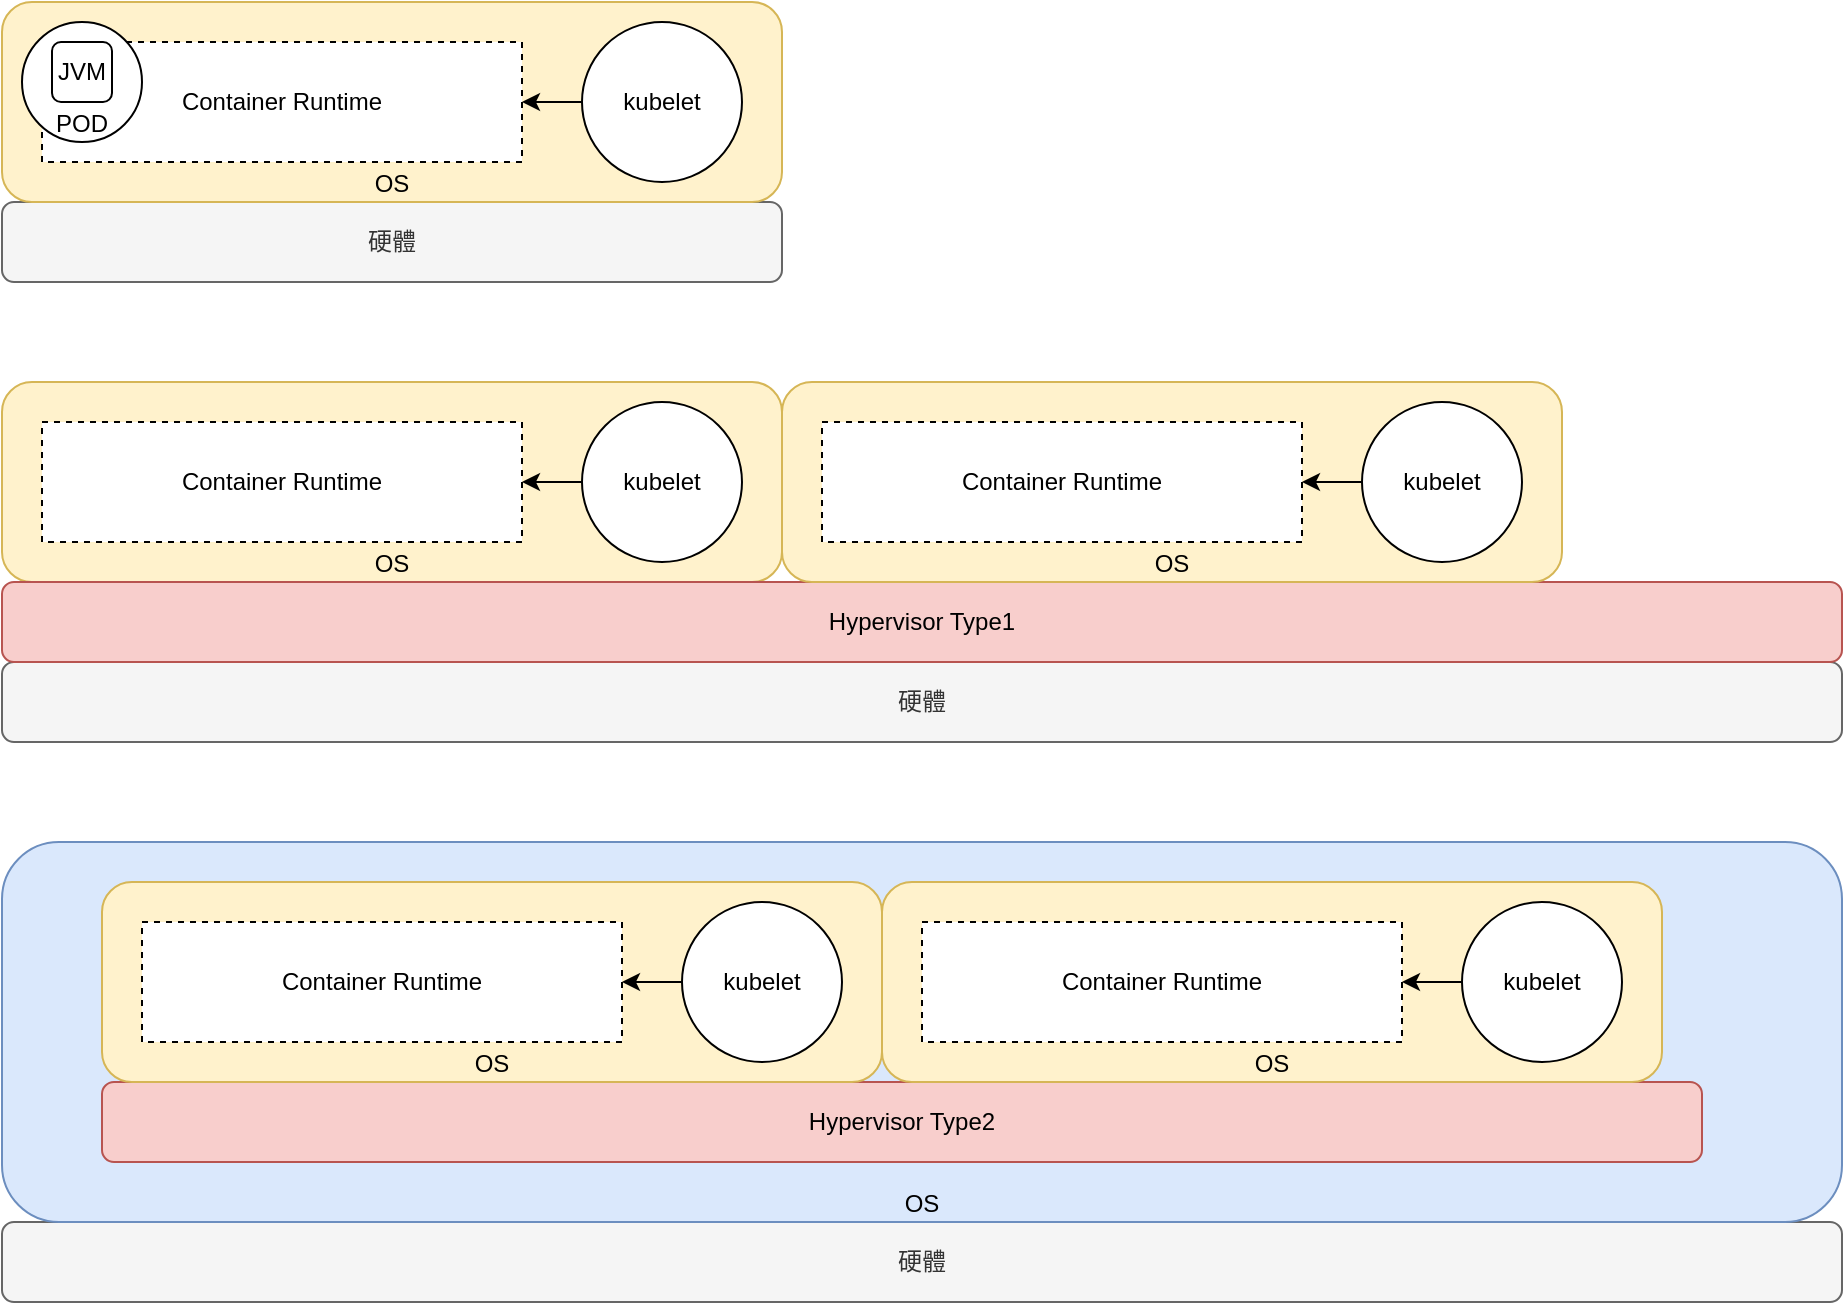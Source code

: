 <mxfile version="21.6.1" type="device" pages="4">
  <diagram name="arch" id="-KirV5rSnn0O_uOH8wh8">
    <mxGraphModel dx="1026" dy="683" grid="1" gridSize="10" guides="1" tooltips="1" connect="1" arrows="1" fold="1" page="1" pageScale="1" pageWidth="850" pageHeight="1100" math="0" shadow="0">
      <root>
        <mxCell id="0" />
        <mxCell id="1" parent="0" />
        <mxCell id="qZ7b4dR07-6MLqyqRAgD-2" value="硬體" style="rounded=1;whiteSpace=wrap;html=1;fillColor=#f5f5f5;fontColor=#333333;strokeColor=#666666;" parent="1" vertex="1">
          <mxGeometry x="40" y="140" width="390" height="40" as="geometry" />
        </mxCell>
        <mxCell id="qZ7b4dR07-6MLqyqRAgD-3" value="OS" style="rounded=1;whiteSpace=wrap;html=1;verticalAlign=bottom;fillColor=#fff2cc;strokeColor=#d6b656;" parent="1" vertex="1">
          <mxGeometry x="40" y="40" width="390" height="100" as="geometry" />
        </mxCell>
        <mxCell id="qZ7b4dR07-6MLqyqRAgD-6" style="edgeStyle=orthogonalEdgeStyle;rounded=0;orthogonalLoop=1;jettySize=auto;html=1;entryX=1;entryY=0.5;entryDx=0;entryDy=0;" parent="1" source="qZ7b4dR07-6MLqyqRAgD-4" target="qZ7b4dR07-6MLqyqRAgD-5" edge="1">
          <mxGeometry relative="1" as="geometry" />
        </mxCell>
        <mxCell id="qZ7b4dR07-6MLqyqRAgD-4" value="kubelet" style="ellipse;whiteSpace=wrap;html=1;aspect=fixed;" parent="1" vertex="1">
          <mxGeometry x="330" y="50" width="80" height="80" as="geometry" />
        </mxCell>
        <mxCell id="qZ7b4dR07-6MLqyqRAgD-5" value="Container Runtime" style="rounded=0;whiteSpace=wrap;html=1;dashed=1;" parent="1" vertex="1">
          <mxGeometry x="60" y="60" width="240" height="60" as="geometry" />
        </mxCell>
        <mxCell id="qZ7b4dR07-6MLqyqRAgD-7" value="硬體" style="rounded=1;whiteSpace=wrap;html=1;fillColor=#f5f5f5;fontColor=#333333;strokeColor=#666666;" parent="1" vertex="1">
          <mxGeometry x="40" y="370" width="920" height="40" as="geometry" />
        </mxCell>
        <mxCell id="qZ7b4dR07-6MLqyqRAgD-8" value="OS" style="rounded=1;whiteSpace=wrap;html=1;verticalAlign=bottom;fillColor=#fff2cc;strokeColor=#d6b656;" parent="1" vertex="1">
          <mxGeometry x="40" y="230" width="390" height="100" as="geometry" />
        </mxCell>
        <mxCell id="qZ7b4dR07-6MLqyqRAgD-9" style="edgeStyle=orthogonalEdgeStyle;rounded=0;orthogonalLoop=1;jettySize=auto;html=1;entryX=1;entryY=0.5;entryDx=0;entryDy=0;" parent="1" source="qZ7b4dR07-6MLqyqRAgD-10" target="qZ7b4dR07-6MLqyqRAgD-11" edge="1">
          <mxGeometry relative="1" as="geometry" />
        </mxCell>
        <mxCell id="qZ7b4dR07-6MLqyqRAgD-10" value="kubelet" style="ellipse;whiteSpace=wrap;html=1;aspect=fixed;" parent="1" vertex="1">
          <mxGeometry x="330" y="240" width="80" height="80" as="geometry" />
        </mxCell>
        <mxCell id="qZ7b4dR07-6MLqyqRAgD-11" value="Container Runtime" style="rounded=0;whiteSpace=wrap;html=1;dashed=1;" parent="1" vertex="1">
          <mxGeometry x="60" y="250" width="240" height="60" as="geometry" />
        </mxCell>
        <mxCell id="qZ7b4dR07-6MLqyqRAgD-12" value="Hypervisor Type1" style="rounded=1;whiteSpace=wrap;html=1;fillColor=#f8cecc;strokeColor=#b85450;" parent="1" vertex="1">
          <mxGeometry x="40" y="330" width="920" height="40" as="geometry" />
        </mxCell>
        <mxCell id="qZ7b4dR07-6MLqyqRAgD-13" value="OS" style="rounded=1;whiteSpace=wrap;html=1;verticalAlign=bottom;fillColor=#fff2cc;strokeColor=#d6b656;" parent="1" vertex="1">
          <mxGeometry x="430" y="230" width="390" height="100" as="geometry" />
        </mxCell>
        <mxCell id="qZ7b4dR07-6MLqyqRAgD-14" style="edgeStyle=orthogonalEdgeStyle;rounded=0;orthogonalLoop=1;jettySize=auto;html=1;entryX=1;entryY=0.5;entryDx=0;entryDy=0;" parent="1" source="qZ7b4dR07-6MLqyqRAgD-15" target="qZ7b4dR07-6MLqyqRAgD-16" edge="1">
          <mxGeometry relative="1" as="geometry" />
        </mxCell>
        <mxCell id="qZ7b4dR07-6MLqyqRAgD-15" value="kubelet" style="ellipse;whiteSpace=wrap;html=1;aspect=fixed;" parent="1" vertex="1">
          <mxGeometry x="720" y="240" width="80" height="80" as="geometry" />
        </mxCell>
        <mxCell id="qZ7b4dR07-6MLqyqRAgD-16" value="Container Runtime" style="rounded=0;whiteSpace=wrap;html=1;dashed=1;" parent="1" vertex="1">
          <mxGeometry x="450" y="250" width="240" height="60" as="geometry" />
        </mxCell>
        <mxCell id="qZ7b4dR07-6MLqyqRAgD-17" value="硬體" style="rounded=1;whiteSpace=wrap;html=1;fillColor=#f5f5f5;fontColor=#333333;strokeColor=#666666;" parent="1" vertex="1">
          <mxGeometry x="40" y="650" width="920" height="40" as="geometry" />
        </mxCell>
        <mxCell id="qZ7b4dR07-6MLqyqRAgD-18" value="OS" style="rounded=1;whiteSpace=wrap;html=1;verticalAlign=bottom;fillColor=#dae8fc;strokeColor=#6c8ebf;" parent="1" vertex="1">
          <mxGeometry x="40" y="460" width="920" height="190" as="geometry" />
        </mxCell>
        <mxCell id="qZ7b4dR07-6MLqyqRAgD-19" value="Hypervisor Type2" style="rounded=1;whiteSpace=wrap;html=1;fillColor=#f8cecc;strokeColor=#b85450;" parent="1" vertex="1">
          <mxGeometry x="90" y="580" width="800" height="40" as="geometry" />
        </mxCell>
        <mxCell id="qZ7b4dR07-6MLqyqRAgD-27" value="OS" style="rounded=1;whiteSpace=wrap;html=1;verticalAlign=bottom;fillColor=#fff2cc;strokeColor=#d6b656;" parent="1" vertex="1">
          <mxGeometry x="90" y="480" width="390" height="100" as="geometry" />
        </mxCell>
        <mxCell id="qZ7b4dR07-6MLqyqRAgD-28" style="edgeStyle=orthogonalEdgeStyle;rounded=0;orthogonalLoop=1;jettySize=auto;html=1;entryX=1;entryY=0.5;entryDx=0;entryDy=0;" parent="1" source="qZ7b4dR07-6MLqyqRAgD-29" target="qZ7b4dR07-6MLqyqRAgD-30" edge="1">
          <mxGeometry relative="1" as="geometry" />
        </mxCell>
        <mxCell id="qZ7b4dR07-6MLqyqRAgD-29" value="kubelet" style="ellipse;whiteSpace=wrap;html=1;aspect=fixed;" parent="1" vertex="1">
          <mxGeometry x="380" y="490" width="80" height="80" as="geometry" />
        </mxCell>
        <mxCell id="qZ7b4dR07-6MLqyqRAgD-30" value="Container Runtime" style="rounded=0;whiteSpace=wrap;html=1;dashed=1;" parent="1" vertex="1">
          <mxGeometry x="110" y="500" width="240" height="60" as="geometry" />
        </mxCell>
        <mxCell id="qZ7b4dR07-6MLqyqRAgD-31" value="OS" style="rounded=1;whiteSpace=wrap;html=1;verticalAlign=bottom;fillColor=#fff2cc;strokeColor=#d6b656;" parent="1" vertex="1">
          <mxGeometry x="480" y="480" width="390" height="100" as="geometry" />
        </mxCell>
        <mxCell id="qZ7b4dR07-6MLqyqRAgD-32" style="edgeStyle=orthogonalEdgeStyle;rounded=0;orthogonalLoop=1;jettySize=auto;html=1;entryX=1;entryY=0.5;entryDx=0;entryDy=0;" parent="1" source="qZ7b4dR07-6MLqyqRAgD-33" target="qZ7b4dR07-6MLqyqRAgD-34" edge="1">
          <mxGeometry relative="1" as="geometry" />
        </mxCell>
        <mxCell id="qZ7b4dR07-6MLqyqRAgD-33" value="kubelet" style="ellipse;whiteSpace=wrap;html=1;aspect=fixed;" parent="1" vertex="1">
          <mxGeometry x="770" y="490" width="80" height="80" as="geometry" />
        </mxCell>
        <mxCell id="qZ7b4dR07-6MLqyqRAgD-34" value="Container Runtime" style="rounded=0;whiteSpace=wrap;html=1;dashed=1;" parent="1" vertex="1">
          <mxGeometry x="500" y="500" width="240" height="60" as="geometry" />
        </mxCell>
        <mxCell id="SOJvvQOjMIdvX7NukxvE-1" value="POD" style="ellipse;whiteSpace=wrap;html=1;aspect=fixed;verticalAlign=bottom;" parent="1" vertex="1">
          <mxGeometry x="50" y="50" width="60" height="60" as="geometry" />
        </mxCell>
        <mxCell id="SOJvvQOjMIdvX7NukxvE-2" value="JVM" style="rounded=1;whiteSpace=wrap;html=1;" parent="1" vertex="1">
          <mxGeometry x="65" y="60" width="30" height="30" as="geometry" />
        </mxCell>
      </root>
    </mxGraphModel>
  </diagram>
  <diagram id="-zS7mB1ibYVWO5ZkE7Dm" name="cgroup">
    <mxGraphModel dx="1026" dy="683" grid="1" gridSize="10" guides="1" tooltips="1" connect="1" arrows="1" fold="1" page="1" pageScale="1" pageWidth="850" pageHeight="1100" math="0" shadow="0">
      <root>
        <mxCell id="0" />
        <mxCell id="1" parent="0" />
        <mxCell id="Y84D9db3C8Q2uy9DSVId-1" value="OS (Linux)" style="rounded=1;whiteSpace=wrap;html=1;verticalAlign=bottom;" parent="1" vertex="1">
          <mxGeometry x="40" y="40" width="670" height="410" as="geometry" />
        </mxCell>
        <mxCell id="Y84D9db3C8Q2uy9DSVId-2" style="edgeStyle=orthogonalEdgeStyle;rounded=0;orthogonalLoop=1;jettySize=auto;html=1;entryX=1;entryY=0.5;entryDx=0;entryDy=0;" parent="1" source="Y84D9db3C8Q2uy9DSVId-3" target="Y84D9db3C8Q2uy9DSVId-4" edge="1">
          <mxGeometry relative="1" as="geometry" />
        </mxCell>
        <mxCell id="7OnaUsWsBi1nb-uamwik-3" value="控制" style="edgeLabel;html=1;align=center;verticalAlign=middle;resizable=0;points=[];" parent="Y84D9db3C8Q2uy9DSVId-2" vertex="1" connectable="0">
          <mxGeometry x="0.245" y="1" relative="1" as="geometry">
            <mxPoint as="offset" />
          </mxGeometry>
        </mxCell>
        <mxCell id="Y84D9db3C8Q2uy9DSVId-3" value="kubelet" style="ellipse;whiteSpace=wrap;html=1;aspect=fixed;" parent="1" vertex="1">
          <mxGeometry x="550" y="70" width="80" height="80" as="geometry" />
        </mxCell>
        <mxCell id="Y84D9db3C8Q2uy9DSVId-4" value="Container Runtime" style="rounded=0;whiteSpace=wrap;html=1;dashed=1;" parent="1" vertex="1">
          <mxGeometry x="100" y="90" width="240" height="60" as="geometry" />
        </mxCell>
        <mxCell id="Y84D9db3C8Q2uy9DSVId-13" value="cgroup" style="rounded=0;whiteSpace=wrap;html=1;verticalAlign=bottom;" parent="1" vertex="1">
          <mxGeometry x="100" y="240" width="560" height="170" as="geometry" />
        </mxCell>
        <mxCell id="Y84D9db3C8Q2uy9DSVId-14" value="memory" style="rounded=1;whiteSpace=wrap;html=1;" parent="1" vertex="1">
          <mxGeometry x="140" y="260" width="340" height="30" as="geometry" />
        </mxCell>
        <mxCell id="Y84D9db3C8Q2uy9DSVId-15" value="kubepod....." style="rounded=1;whiteSpace=wrap;html=1;" parent="1" vertex="1">
          <mxGeometry x="180" y="300" width="300" height="30" as="geometry" />
        </mxCell>
        <mxCell id="Y84D9db3C8Q2uy9DSVId-16" value="pod..." style="rounded=1;whiteSpace=wrap;html=1;" parent="1" vertex="1">
          <mxGeometry x="200" y="340" width="280" height="30" as="geometry" />
        </mxCell>
        <mxCell id="Y84D9db3C8Q2uy9DSVId-18" style="edgeStyle=orthogonalEdgeStyle;rounded=0;orthogonalLoop=1;jettySize=auto;html=1;entryX=0.75;entryY=0;entryDx=0;entryDy=0;" parent="1" source="Y84D9db3C8Q2uy9DSVId-17" target="Y84D9db3C8Q2uy9DSVId-16" edge="1">
          <mxGeometry relative="1" as="geometry">
            <Array as="points">
              <mxPoint x="310" y="210" />
              <mxPoint x="410" y="210" />
            </Array>
          </mxGeometry>
        </mxCell>
        <mxCell id="7OnaUsWsBi1nb-uamwik-1" value="屬於某個 group" style="edgeLabel;html=1;align=center;verticalAlign=middle;resizable=0;points=[];" parent="Y84D9db3C8Q2uy9DSVId-18" vertex="1" connectable="0">
          <mxGeometry x="-0.267" y="-2" relative="1" as="geometry">
            <mxPoint as="offset" />
          </mxGeometry>
        </mxCell>
        <mxCell id="Y84D9db3C8Q2uy9DSVId-17" value="Container" style="ellipse;whiteSpace=wrap;html=1;aspect=fixed;" parent="1" vertex="1">
          <mxGeometry x="280" y="110" width="60" height="60" as="geometry" />
        </mxCell>
      </root>
    </mxGraphModel>
  </diagram>
  <diagram id="CHximwGZuRMxZ0nLkLvO" name="node">
    <mxGraphModel dx="1026" dy="683" grid="1" gridSize="10" guides="1" tooltips="1" connect="1" arrows="1" fold="1" page="1" pageScale="1" pageWidth="850" pageHeight="1100" math="0" shadow="0">
      <root>
        <mxCell id="0" />
        <mxCell id="1" parent="0" />
        <mxCell id="ToNqjULNQOdZQ2IrGdI9-5" value="Node Capacity" style="rounded=0;whiteSpace=wrap;html=1;dashed=1;fillColor=#f5f5f5;fontColor=#333333;strokeColor=#666666;verticalAlign=top;align=left;fontSize=15;" vertex="1" parent="1">
          <mxGeometry x="40" y="40" width="490" height="360" as="geometry" />
        </mxCell>
        <mxCell id="9OzYbw1WETUTkEBczVck-1" value="allocatable&lt;br&gt;&lt;br&gt;65613256Ki" style="rounded=1;whiteSpace=wrap;html=1;fontSize=20;" parent="1" vertex="1">
          <mxGeometry x="30" y="520" width="420" height="150" as="geometry" />
        </mxCell>
        <mxCell id="9OzYbw1WETUTkEBczVck-2" value="eviction &lt;br&gt;threshold&lt;br&gt;&lt;br&gt;100m" style="rounded=1;whiteSpace=wrap;html=1;fontSize=20;fillColor=#f8cecc;strokeColor=#b85450;" parent="1" vertex="1">
          <mxGeometry x="450" y="520" width="110" height="150" as="geometry" />
        </mxCell>
        <mxCell id="9OzYbw1WETUTkEBczVck-3" value="" style="endArrow=classic;html=1;rounded=0;" parent="1" edge="1">
          <mxGeometry width="50" height="50" relative="1" as="geometry">
            <mxPoint x="30" y="480" as="sourcePoint" />
            <mxPoint x="550" y="480" as="targetPoint" />
          </mxGeometry>
        </mxCell>
        <mxCell id="9OzYbw1WETUTkEBczVck-4" value="65715656Ki" style="edgeLabel;html=1;align=center;verticalAlign=middle;resizable=0;points=[];fontSize=20;" parent="9OzYbw1WETUTkEBczVck-3" vertex="1" connectable="0">
          <mxGeometry x="0.332" y="4" relative="1" as="geometry">
            <mxPoint x="-83" y="-16" as="offset" />
          </mxGeometry>
        </mxCell>
        <mxCell id="ToNqjULNQOdZQ2IrGdI9-1" value="allocatable&lt;br style=&quot;font-size: 20px;&quot;&gt;(available for pods)" style="rounded=0;whiteSpace=wrap;html=1;fillColor=#dae8fc;strokeColor=#6c8ebf;fontSize=20;" vertex="1" parent="1">
          <mxGeometry x="80" y="80" width="390" height="200" as="geometry" />
        </mxCell>
        <mxCell id="ToNqjULNQOdZQ2IrGdI9-2" value="kube-reserved" style="rounded=0;whiteSpace=wrap;html=1;" vertex="1" parent="1">
          <mxGeometry x="80" y="280" width="130" height="100" as="geometry" />
        </mxCell>
        <mxCell id="ToNqjULNQOdZQ2IrGdI9-3" value="system-reserved" style="rounded=0;whiteSpace=wrap;html=1;" vertex="1" parent="1">
          <mxGeometry x="210" y="280" width="130" height="100" as="geometry" />
        </mxCell>
        <mxCell id="ToNqjULNQOdZQ2IrGdI9-4" value="eviction-threshold" style="rounded=0;whiteSpace=wrap;html=1;" vertex="1" parent="1">
          <mxGeometry x="340" y="280" width="130" height="100" as="geometry" />
        </mxCell>
      </root>
    </mxGraphModel>
  </diagram>
  <diagram id="YthgTlmG2dyta3SHfsKd" name="flow">
    <mxGraphModel dx="1026" dy="683" grid="1" gridSize="10" guides="1" tooltips="1" connect="1" arrows="1" fold="1" page="1" pageScale="1" pageWidth="850" pageHeight="1100" math="0" shadow="0">
      <root>
        <mxCell id="0" />
        <mxCell id="1" parent="0" />
        <mxCell id="1sW7X9zmPKK5DPPweH0U-1" style="edgeStyle=orthogonalEdgeStyle;rounded=0;orthogonalLoop=1;jettySize=auto;html=1;fontSize=13;fontStyle=0" parent="1" source="1sW7X9zmPKK5DPPweH0U-2" target="1sW7X9zmPKK5DPPweH0U-6" edge="1">
          <mxGeometry relative="1" as="geometry" />
        </mxCell>
        <mxCell id="1sW7X9zmPKK5DPPweH0U-2" value="Pod 中的 Container 試著分配 (Allocate) 更多的記憶體" style="rounded=1;whiteSpace=wrap;html=1;fillColor=#fff2cc;strokeColor=#d6b656;fontSize=13;fontStyle=0" parent="1" vertex="1">
          <mxGeometry x="160" y="92.5" width="170" height="85" as="geometry" />
        </mxCell>
        <mxCell id="1sW7X9zmPKK5DPPweH0U-3" value="Yes" style="edgeStyle=orthogonalEdgeStyle;rounded=0;orthogonalLoop=1;jettySize=auto;html=1;entryX=0.5;entryY=0;entryDx=0;entryDy=0;fontSize=13;fontStyle=0" parent="1" source="1sW7X9zmPKK5DPPweH0U-6" target="1sW7X9zmPKK5DPPweH0U-10" edge="1">
          <mxGeometry x="-0.351" y="5" relative="1" as="geometry">
            <mxPoint as="offset" />
          </mxGeometry>
        </mxCell>
        <mxCell id="1sW7X9zmPKK5DPPweH0U-4" style="edgeStyle=orthogonalEdgeStyle;rounded=0;orthogonalLoop=1;jettySize=auto;html=1;entryX=0.5;entryY=0;entryDx=0;entryDy=0;fontSize=13;fontStyle=0" parent="1" source="1sW7X9zmPKK5DPPweH0U-6" target="1sW7X9zmPKK5DPPweH0U-17" edge="1">
          <mxGeometry relative="1" as="geometry" />
        </mxCell>
        <mxCell id="1sW7X9zmPKK5DPPweH0U-5" value="No" style="edgeLabel;html=1;align=center;verticalAlign=middle;resizable=0;points=[];fontSize=13;fontStyle=0" parent="1sW7X9zmPKK5DPPweH0U-4" vertex="1" connectable="0">
          <mxGeometry x="-0.702" relative="1" as="geometry">
            <mxPoint as="offset" />
          </mxGeometry>
        </mxCell>
        <mxCell id="1sW7X9zmPKK5DPPweH0U-6" value="Runtime (如 JVM),&lt;br style=&quot;font-size: 13px;&quot;&gt;是否有限制 max heap limit?" style="rhombus;whiteSpace=wrap;html=1;fillColor=#dae8fc;strokeColor=#6c8ebf;fontSize=13;fontStyle=0" parent="1" vertex="1">
          <mxGeometry x="420" y="40" width="200" height="190" as="geometry" />
        </mxCell>
        <mxCell id="1sW7X9zmPKK5DPPweH0U-7" value="" style="edgeStyle=orthogonalEdgeStyle;rounded=0;orthogonalLoop=1;jettySize=auto;html=1;fontSize=13;fontStyle=0" parent="1" source="1sW7X9zmPKK5DPPweH0U-10" target="1sW7X9zmPKK5DPPweH0U-11" edge="1">
          <mxGeometry relative="1" as="geometry">
            <Array as="points">
              <mxPoint x="930" y="305" />
            </Array>
          </mxGeometry>
        </mxCell>
        <mxCell id="1sW7X9zmPKK5DPPweH0U-8" style="edgeStyle=orthogonalEdgeStyle;rounded=0;orthogonalLoop=1;jettySize=auto;html=1;entryX=0.5;entryY=0;entryDx=0;entryDy=0;fontSize=13;fontStyle=0" parent="1" source="1sW7X9zmPKK5DPPweH0U-10" target="1sW7X9zmPKK5DPPweH0U-17" edge="1">
          <mxGeometry relative="1" as="geometry">
            <Array as="points">
              <mxPoint x="730" y="420" />
              <mxPoint x="425" y="420" />
            </Array>
          </mxGeometry>
        </mxCell>
        <mxCell id="1sW7X9zmPKK5DPPweH0U-9" value="No" style="edgeLabel;html=1;align=center;verticalAlign=middle;resizable=0;points=[];fontSize=13;fontStyle=0" parent="1sW7X9zmPKK5DPPweH0U-8" vertex="1" connectable="0">
          <mxGeometry x="-0.151" y="1" relative="1" as="geometry">
            <mxPoint as="offset" />
          </mxGeometry>
        </mxCell>
        <mxCell id="1sW7X9zmPKK5DPPweH0U-10" value="試著 allocate 超過 Runtime max heap limit 限制?" style="rhombus;whiteSpace=wrap;html=1;fillColor=#dae8fc;strokeColor=#6c8ebf;fontSize=13;fontStyle=0" parent="1" vertex="1">
          <mxGeometry x="630" y="210" width="200" height="190" as="geometry" />
        </mxCell>
        <mxCell id="1sW7X9zmPKK5DPPweH0U-11" value="Container 掛掉" style="rounded=1;whiteSpace=wrap;html=1;fillColor=#e51400;strokeColor=#B20000;fontSize=13;fontStyle=0;strokeWidth=2;fontColor=#ffffff;" parent="1" vertex="1">
          <mxGeometry x="870" y="390" width="120" height="60" as="geometry" />
        </mxCell>
        <mxCell id="1sW7X9zmPKK5DPPweH0U-12" value="OOM #5" style="ellipse;whiteSpace=wrap;html=1;aspect=fixed;fillColor=#e51400;strokeColor=#B20000;fontSize=13;fontStyle=0;strokeWidth=2;fontColor=#ffffff;" parent="1" vertex="1">
          <mxGeometry x="1000" y="390" width="60" height="60" as="geometry" />
        </mxCell>
        <mxCell id="1sW7X9zmPKK5DPPweH0U-13" style="edgeStyle=orthogonalEdgeStyle;rounded=0;orthogonalLoop=1;jettySize=auto;html=1;entryX=0.5;entryY=0;entryDx=0;entryDy=0;fontSize=13;fontStyle=0" parent="1" source="1sW7X9zmPKK5DPPweH0U-17" target="1sW7X9zmPKK5DPPweH0U-22" edge="1">
          <mxGeometry relative="1" as="geometry" />
        </mxCell>
        <mxCell id="1sW7X9zmPKK5DPPweH0U-14" value="Yes" style="edgeLabel;html=1;align=center;verticalAlign=middle;resizable=0;points=[];fontSize=13;fontStyle=0" parent="1sW7X9zmPKK5DPPweH0U-13" vertex="1" connectable="0">
          <mxGeometry x="-0.429" y="-1" relative="1" as="geometry">
            <mxPoint y="1" as="offset" />
          </mxGeometry>
        </mxCell>
        <mxCell id="1sW7X9zmPKK5DPPweH0U-15" style="edgeStyle=orthogonalEdgeStyle;rounded=0;orthogonalLoop=1;jettySize=auto;html=1;entryX=0.5;entryY=0;entryDx=0;entryDy=0;fontSize=13;fontStyle=0" parent="1" source="1sW7X9zmPKK5DPPweH0U-17" target="1sW7X9zmPKK5DPPweH0U-27" edge="1">
          <mxGeometry relative="1" as="geometry">
            <Array as="points">
              <mxPoint x="425" y="900" />
              <mxPoint x="755" y="900" />
            </Array>
          </mxGeometry>
        </mxCell>
        <mxCell id="1sW7X9zmPKK5DPPweH0U-16" value="No" style="edgeLabel;html=1;align=center;verticalAlign=middle;resizable=0;points=[];fontSize=13;fontStyle=0" parent="1sW7X9zmPKK5DPPweH0U-15" vertex="1" connectable="0">
          <mxGeometry x="-0.738" y="3" relative="1" as="geometry">
            <mxPoint as="offset" />
          </mxGeometry>
        </mxCell>
        <mxCell id="1sW7X9zmPKK5DPPweH0U-17" value="Container 是否有設定&lt;br style=&quot;font-size: 13px;&quot;&gt;resources.memory.limit?" style="rhombus;whiteSpace=wrap;html=1;fillColor=#ffe6cc;strokeColor=#d79b00;fontSize=13;fontStyle=0" parent="1" vertex="1">
          <mxGeometry x="330" y="460" width="190" height="180" as="geometry" />
        </mxCell>
        <mxCell id="1sW7X9zmPKK5DPPweH0U-18" style="edgeStyle=orthogonalEdgeStyle;rounded=0;orthogonalLoop=1;jettySize=auto;html=1;entryX=0.5;entryY=0;entryDx=0;entryDy=0;fontSize=13;fontStyle=0" parent="1" source="1sW7X9zmPKK5DPPweH0U-22" target="1sW7X9zmPKK5DPPweH0U-27" edge="1">
          <mxGeometry relative="1" as="geometry">
            <Array as="points">
              <mxPoint x="705" y="900" />
              <mxPoint x="755" y="900" />
            </Array>
          </mxGeometry>
        </mxCell>
        <mxCell id="1sW7X9zmPKK5DPPweH0U-19" value="No" style="edgeLabel;html=1;align=center;verticalAlign=middle;resizable=0;points=[];fontSize=13;fontStyle=0" parent="1sW7X9zmPKK5DPPweH0U-18" vertex="1" connectable="0">
          <mxGeometry x="-0.545" y="1" relative="1" as="geometry">
            <mxPoint as="offset" />
          </mxGeometry>
        </mxCell>
        <mxCell id="1sW7X9zmPKK5DPPweH0U-20" style="edgeStyle=orthogonalEdgeStyle;rounded=0;orthogonalLoop=1;jettySize=auto;html=1;entryX=0;entryY=0.5;entryDx=0;entryDy=0;fontSize=13;fontStyle=0" parent="1" source="1sW7X9zmPKK5DPPweH0U-22" target="1sW7X9zmPKK5DPPweH0U-31" edge="1">
          <mxGeometry relative="1" as="geometry" />
        </mxCell>
        <mxCell id="1sW7X9zmPKK5DPPweH0U-21" value="Yes" style="edgeLabel;html=1;align=center;verticalAlign=middle;resizable=0;points=[];fontSize=13;fontStyle=0" parent="1sW7X9zmPKK5DPPweH0U-20" vertex="1" connectable="0">
          <mxGeometry x="-0.25" y="2" relative="1" as="geometry">
            <mxPoint y="1" as="offset" />
          </mxGeometry>
        </mxCell>
        <mxCell id="1sW7X9zmPKK5DPPweH0U-22" value="Container 使用的記憶體,&lt;br style=&quot;font-size: 13px;&quot;&gt;已達到了 memory limit 限制?" style="rhombus;whiteSpace=wrap;html=1;fillColor=#ffe6cc;strokeColor=#d79b00;fontSize=13;fontStyle=0" parent="1" vertex="1">
          <mxGeometry x="610" y="610" width="190" height="180" as="geometry" />
        </mxCell>
        <mxCell id="1sW7X9zmPKK5DPPweH0U-23" value="" style="edgeStyle=orthogonalEdgeStyle;rounded=0;orthogonalLoop=1;jettySize=auto;html=1;exitX=1;exitY=0.5;exitDx=0;exitDy=0;entryX=0.5;entryY=0;entryDx=0;entryDy=0;fontSize=13;fontStyle=0" parent="1" source="1sW7X9zmPKK5DPPweH0U-27" target="1sW7X9zmPKK5DPPweH0U-35" edge="1">
          <mxGeometry relative="1" as="geometry" />
        </mxCell>
        <mxCell id="1sW7X9zmPKK5DPPweH0U-24" value="Yes" style="edgeLabel;html=1;align=center;verticalAlign=middle;resizable=0;points=[];fontSize=13;fontStyle=0" parent="1sW7X9zmPKK5DPPweH0U-23" vertex="1" connectable="0">
          <mxGeometry x="-0.586" y="1" relative="1" as="geometry">
            <mxPoint as="offset" />
          </mxGeometry>
        </mxCell>
        <mxCell id="1sW7X9zmPKK5DPPweH0U-25" style="edgeStyle=orthogonalEdgeStyle;rounded=0;orthogonalLoop=1;jettySize=auto;html=1;entryX=0.5;entryY=0;entryDx=0;entryDy=0;fontSize=13;fontStyle=0" parent="1" source="1sW7X9zmPKK5DPPweH0U-27" target="1sW7X9zmPKK5DPPweH0U-47" edge="1">
          <mxGeometry relative="1" as="geometry" />
        </mxCell>
        <mxCell id="1sW7X9zmPKK5DPPweH0U-26" value="No" style="edgeLabel;html=1;align=center;verticalAlign=middle;resizable=0;points=[];fontSize=13;fontStyle=0" parent="1sW7X9zmPKK5DPPweH0U-25" vertex="1" connectable="0">
          <mxGeometry x="-0.505" y="-1" relative="1" as="geometry">
            <mxPoint as="offset" />
          </mxGeometry>
        </mxCell>
        <mxCell id="1sW7X9zmPKK5DPPweH0U-27" value="本次的 Allocation 是否造成 Node OS 層面的記憶體不足?" style="rhombus;whiteSpace=wrap;html=1;fillColor=#ffe6cc;strokeColor=#d79b00;fontSize=13;fontStyle=0" parent="1" vertex="1">
          <mxGeometry x="660" y="960" width="190" height="180" as="geometry" />
        </mxCell>
        <mxCell id="1sW7X9zmPKK5DPPweH0U-28" value="Yes" style="edgeStyle=orthogonalEdgeStyle;rounded=0;orthogonalLoop=1;jettySize=auto;html=1;entryX=1;entryY=0.5;entryDx=0;entryDy=0;fontSize=13;fontStyle=0" parent="1" source="1sW7X9zmPKK5DPPweH0U-31" target="1sW7X9zmPKK5DPPweH0U-33" edge="1">
          <mxGeometry x="-0.36" relative="1" as="geometry">
            <mxPoint as="offset" />
          </mxGeometry>
        </mxCell>
        <mxCell id="1sW7X9zmPKK5DPPweH0U-29" style="edgeStyle=orthogonalEdgeStyle;rounded=0;orthogonalLoop=1;jettySize=auto;html=1;fontSize=13;entryX=0.75;entryY=0;entryDx=0;entryDy=0;exitX=1;exitY=0.5;exitDx=0;exitDy=0;fontStyle=0" parent="1" source="1sW7X9zmPKK5DPPweH0U-31" target="1sW7X9zmPKK5DPPweH0U-41" edge="1">
          <mxGeometry relative="1" as="geometry">
            <mxPoint x="1160" y="1401" as="targetPoint" />
          </mxGeometry>
        </mxCell>
        <mxCell id="1sW7X9zmPKK5DPPweH0U-30" value="No" style="edgeLabel;html=1;align=center;verticalAlign=middle;resizable=0;points=[];fontSize=13;fontStyle=0" parent="1sW7X9zmPKK5DPPweH0U-29" vertex="1" connectable="0">
          <mxGeometry x="-0.889" y="1" relative="1" as="geometry">
            <mxPoint y="1" as="offset" />
          </mxGeometry>
        </mxCell>
        <mxCell id="1sW7X9zmPKK5DPPweH0U-31" value="記憶體中是否有可清除的快取?" style="rhombus;whiteSpace=wrap;html=1;fillColor=#e1d5e7;strokeColor=#9673a6;fontSize=13;fontStyle=0" parent="1" vertex="1">
          <mxGeometry x="890" y="610" width="190" height="180" as="geometry" />
        </mxCell>
        <mxCell id="1sW7X9zmPKK5DPPweH0U-32" style="edgeStyle=orthogonalEdgeStyle;rounded=0;orthogonalLoop=1;jettySize=auto;html=1;entryX=0.5;entryY=0;entryDx=0;entryDy=0;fontSize=13;fontStyle=0" parent="1" source="1sW7X9zmPKK5DPPweH0U-33" target="1sW7X9zmPKK5DPPweH0U-22" edge="1">
          <mxGeometry relative="1" as="geometry">
            <Array as="points">
              <mxPoint x="705" y="580" />
            </Array>
          </mxGeometry>
        </mxCell>
        <mxCell id="1sW7X9zmPKK5DPPweH0U-33" value="清除快取" style="rounded=1;whiteSpace=wrap;html=1;fontSize=13;fontStyle=0" parent="1" vertex="1">
          <mxGeometry x="790" y="550" width="120" height="60" as="geometry" />
        </mxCell>
        <mxCell id="1sW7X9zmPKK5DPPweH0U-34" style="edgeStyle=orthogonalEdgeStyle;rounded=0;orthogonalLoop=1;jettySize=auto;html=1;entryX=0.5;entryY=0;entryDx=0;entryDy=0;fontSize=13;fontStyle=0" parent="1" source="1sW7X9zmPKK5DPPweH0U-35" target="1sW7X9zmPKK5DPPweH0U-40" edge="1">
          <mxGeometry relative="1" as="geometry" />
        </mxCell>
        <mxCell id="1sW7X9zmPKK5DPPweH0U-35" value="OS 調用 OOM Killer" style="rounded=1;whiteSpace=wrap;html=1;fillColor=#f8cecc;strokeColor=#b85450;fontSize=13;fontStyle=0" parent="1" vertex="1">
          <mxGeometry x="860" y="1150" width="120" height="60" as="geometry" />
        </mxCell>
        <mxCell id="1sW7X9zmPKK5DPPweH0U-36" style="edgeStyle=orthogonalEdgeStyle;rounded=0;orthogonalLoop=1;jettySize=auto;html=1;entryX=0.364;entryY=0;entryDx=0;entryDy=0;entryPerimeter=0;fontSize=13;fontStyle=0" parent="1" source="1sW7X9zmPKK5DPPweH0U-40" target="1sW7X9zmPKK5DPPweH0U-41" edge="1">
          <mxGeometry relative="1" as="geometry" />
        </mxCell>
        <mxCell id="1sW7X9zmPKK5DPPweH0U-37" value="No" style="edgeLabel;html=1;align=center;verticalAlign=middle;resizable=0;points=[];fontSize=13;fontStyle=0" parent="1sW7X9zmPKK5DPPweH0U-36" vertex="1" connectable="0">
          <mxGeometry x="-0.369" y="1" relative="1" as="geometry">
            <mxPoint as="offset" />
          </mxGeometry>
        </mxCell>
        <mxCell id="1sW7X9zmPKK5DPPweH0U-38" style="edgeStyle=orthogonalEdgeStyle;rounded=0;orthogonalLoop=1;jettySize=auto;html=1;entryX=0.5;entryY=0;entryDx=0;entryDy=0;fontSize=13;fontStyle=0" parent="1" source="1sW7X9zmPKK5DPPweH0U-40" target="1sW7X9zmPKK5DPPweH0U-47" edge="1">
          <mxGeometry relative="1" as="geometry">
            <Array as="points">
              <mxPoint x="733" y="1350" />
              <mxPoint x="733" y="1190" />
              <mxPoint x="545" y="1190" />
            </Array>
          </mxGeometry>
        </mxCell>
        <mxCell id="1sW7X9zmPKK5DPPweH0U-39" value="Yes" style="edgeLabel;html=1;align=center;verticalAlign=middle;resizable=0;points=[];fontSize=13;fontStyle=0" parent="1sW7X9zmPKK5DPPweH0U-38" vertex="1" connectable="0">
          <mxGeometry x="-0.744" relative="1" as="geometry">
            <mxPoint x="19" as="offset" />
          </mxGeometry>
        </mxCell>
        <mxCell id="1sW7X9zmPKK5DPPweH0U-40" value="Container 在 OOM Killer 的 介入過程中是否存活下來?" style="rhombus;whiteSpace=wrap;html=1;fillColor=#ffe6cc;strokeColor=#d79b00;fontSize=13;fontStyle=0" parent="1" vertex="1">
          <mxGeometry x="825" y="1260" width="190" height="180" as="geometry" />
        </mxCell>
        <mxCell id="1sW7X9zmPKK5DPPweH0U-41" value="Container 被 OS 的 OOM Killer 殺掉, Pod 狀態註記 OOMKilled" style="rounded=1;whiteSpace=wrap;html=1;fillColor=#e51400;strokeColor=#B20000;fontSize=13;fontStyle=0;strokeWidth=2;fontColor=#ffffff;" parent="1" vertex="1">
          <mxGeometry x="1030" y="1450" width="220" height="120" as="geometry" />
        </mxCell>
        <mxCell id="1sW7X9zmPKK5DPPweH0U-42" value="OOM #1" style="ellipse;whiteSpace=wrap;html=1;aspect=fixed;fillColor=#e51400;strokeColor=#B20000;fontSize=13;strokeWidth=2;fontStyle=0;fontColor=#ffffff;" parent="1" vertex="1">
          <mxGeometry x="1270" y="1470" width="60" height="60" as="geometry" />
        </mxCell>
        <mxCell id="1sW7X9zmPKK5DPPweH0U-43" value="OOM #3*" style="ellipse;whiteSpace=wrap;html=1;aspect=fixed;fillColor=#e51400;strokeColor=#B20000;fontSize=13;strokeWidth=2;fontStyle=0;fontColor=#ffffff;" parent="1" vertex="1">
          <mxGeometry x="1275" y="1550" width="60" height="60" as="geometry" />
        </mxCell>
        <mxCell id="1sW7X9zmPKK5DPPweH0U-44" value="OOM #4" style="ellipse;whiteSpace=wrap;html=1;aspect=fixed;fillColor=#e51400;strokeColor=#B20000;fontSize=13;strokeWidth=2;fontStyle=0;fontColor=#ffffff;" parent="1" vertex="1">
          <mxGeometry x="1200" y="1590" width="60" height="60" as="geometry" />
        </mxCell>
        <mxCell id="1sW7X9zmPKK5DPPweH0U-45" value="No" style="edgeStyle=orthogonalEdgeStyle;rounded=0;orthogonalLoop=1;jettySize=auto;html=1;exitX=1;exitY=0.5;exitDx=0;exitDy=0;fontStyle=0" parent="1" source="1sW7X9zmPKK5DPPweH0U-47" target="1sW7X9zmPKK5DPPweH0U-48" edge="1">
          <mxGeometry relative="1" as="geometry" />
        </mxCell>
        <mxCell id="1sW7X9zmPKK5DPPweH0U-46" style="edgeStyle=orthogonalEdgeStyle;rounded=0;orthogonalLoop=1;jettySize=auto;html=1;entryX=0.5;entryY=0;entryDx=0;entryDy=0;" parent="1" source="1sW7X9zmPKK5DPPweH0U-47" target="1sW7X9zmPKK5DPPweH0U-50" edge="1">
          <mxGeometry relative="1" as="geometry" />
        </mxCell>
        <mxCell id="1sW7X9zmPKK5DPPweH0U-47" value="Node 的記憶體對 Kubelet 的標準來說是否太低 (Allocatable)" style="rhombus;whiteSpace=wrap;html=1;fillColor=#ffe6cc;strokeColor=#d79b00;fontSize=13;fontStyle=0" parent="1" vertex="1">
          <mxGeometry x="450" y="1250" width="190" height="180" as="geometry" />
        </mxCell>
        <mxCell id="1sW7X9zmPKK5DPPweH0U-48" value="Allocate/use 記憶體成功" style="rounded=1;whiteSpace=wrap;html=1;fillColor=#6d8764;strokeColor=#3A5431;fontSize=13;fontStyle=0;strokeWidth=2;fontColor=#ffffff;" parent="1" vertex="1">
          <mxGeometry x="610" y="1670" width="160" height="70" as="geometry" />
        </mxCell>
        <mxCell id="1sW7X9zmPKK5DPPweH0U-49" style="edgeStyle=orthogonalEdgeStyle;rounded=0;orthogonalLoop=1;jettySize=auto;html=1;" parent="1" source="1sW7X9zmPKK5DPPweH0U-50" target="1sW7X9zmPKK5DPPweH0U-54" edge="1">
          <mxGeometry relative="1" as="geometry" />
        </mxCell>
        <mxCell id="1sW7X9zmPKK5DPPweH0U-50" value="Kubelet 驅逐 (Evicts) 一個至多個 Pods" style="rounded=1;whiteSpace=wrap;html=1;fillColor=#f8cecc;strokeColor=#b85450;fontSize=13;fontStyle=0;strokeWidth=2;" parent="1" vertex="1">
          <mxGeometry x="260" y="1425" width="160" height="70" as="geometry" />
        </mxCell>
        <mxCell id="1sW7X9zmPKK5DPPweH0U-51" style="edgeStyle=orthogonalEdgeStyle;rounded=0;orthogonalLoop=1;jettySize=auto;html=1;entryX=0.25;entryY=0;entryDx=0;entryDy=0;" parent="1" source="1sW7X9zmPKK5DPPweH0U-54" target="1sW7X9zmPKK5DPPweH0U-48" edge="1">
          <mxGeometry relative="1" as="geometry" />
        </mxCell>
        <mxCell id="1sW7X9zmPKK5DPPweH0U-52" value="Yes" style="edgeLabel;html=1;align=center;verticalAlign=middle;resizable=0;points=[];" parent="1sW7X9zmPKK5DPPweH0U-51" vertex="1" connectable="0">
          <mxGeometry x="-0.42" y="-1" relative="1" as="geometry">
            <mxPoint y="1" as="offset" />
          </mxGeometry>
        </mxCell>
        <mxCell id="1sW7X9zmPKK5DPPweH0U-53" style="edgeStyle=orthogonalEdgeStyle;rounded=0;orthogonalLoop=1;jettySize=auto;html=1;entryX=0.5;entryY=0;entryDx=0;entryDy=0;" parent="1" source="1sW7X9zmPKK5DPPweH0U-54" target="1sW7X9zmPKK5DPPweH0U-55" edge="1">
          <mxGeometry relative="1" as="geometry" />
        </mxCell>
        <mxCell id="1sW7X9zmPKK5DPPweH0U-54" value="Container 在 Kubelet 的 Pods 驅逐過程中是否存活下來?" style="rhombus;whiteSpace=wrap;html=1;fillColor=#ffe6cc;strokeColor=#d79b00;fontSize=13;fontStyle=0" parent="1" vertex="1">
          <mxGeometry x="245" y="1540" width="190" height="180" as="geometry" />
        </mxCell>
        <mxCell id="1sW7X9zmPKK5DPPweH0U-55" value="Pod 被 Kubelet 驅逐" style="rounded=1;whiteSpace=wrap;html=1;fillColor=#e51400;strokeColor=#B20000;fontSize=13;fontStyle=0;strokeWidth=2;fontColor=#ffffff;" parent="1" vertex="1">
          <mxGeometry x="40" y="1680" width="160" height="70" as="geometry" />
        </mxCell>
        <mxCell id="1sW7X9zmPKK5DPPweH0U-56" value="OOM #3*" style="ellipse;whiteSpace=wrap;html=1;aspect=fixed;fillColor=#e51400;strokeColor=#B20000;fontSize=13;strokeWidth=2;fontStyle=0;fontColor=#ffffff;" parent="1" vertex="1">
          <mxGeometry x="155" y="1770" width="60" height="60" as="geometry" />
        </mxCell>
        <mxCell id="1sW7X9zmPKK5DPPweH0U-57" value="OOM #2" style="ellipse;whiteSpace=wrap;html=1;aspect=fixed;fillColor=#e51400;strokeColor=#B20000;fontSize=13;strokeWidth=2;fontStyle=0;fontColor=#ffffff;" parent="1" vertex="1">
          <mxGeometry x="215" y="1720" width="60" height="60" as="geometry" />
        </mxCell>
        <UserObject label="Ref: https://mihai-albert.com/2022/02/13/out-of-memory-oom-in-kubernetes-part-4-pod-evictions-oom-scenarios-and-flows-leading-to-them/#flows-leading-to-out-of-memory-situations" link="https://mihai-albert.com/2022/02/13/out-of-memory-oom-in-kubernetes-part-4-pod-evictions-oom-scenarios-and-flows-leading-to-them/#flows-leading-to-out-of-memory-situations" id="1sW7X9zmPKK5DPPweH0U-58">
          <mxCell style="text;html=1;strokeColor=none;fillColor=none;align=left;verticalAlign=middle;whiteSpace=wrap;rounded=0;" parent="1" vertex="1">
            <mxGeometry x="215" y="1910" width="985" height="30" as="geometry" />
          </mxCell>
        </UserObject>
      </root>
    </mxGraphModel>
  </diagram>
</mxfile>
